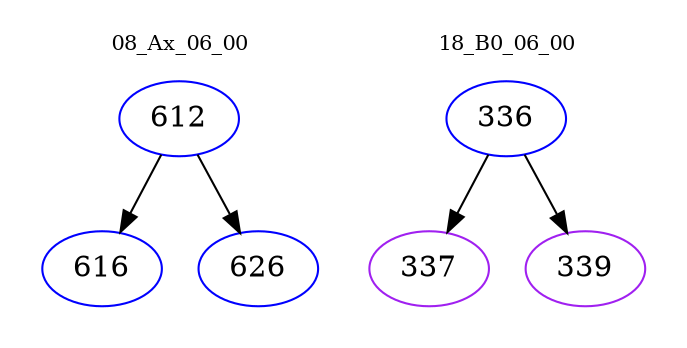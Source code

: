 digraph{
subgraph cluster_0 {
color = white
label = "08_Ax_06_00";
fontsize=10;
T0_612 [label="612", color="blue"]
T0_612 -> T0_616 [color="black"]
T0_616 [label="616", color="blue"]
T0_612 -> T0_626 [color="black"]
T0_626 [label="626", color="blue"]
}
subgraph cluster_1 {
color = white
label = "18_B0_06_00";
fontsize=10;
T1_336 [label="336", color="blue"]
T1_336 -> T1_337 [color="black"]
T1_337 [label="337", color="purple"]
T1_336 -> T1_339 [color="black"]
T1_339 [label="339", color="purple"]
}
}

